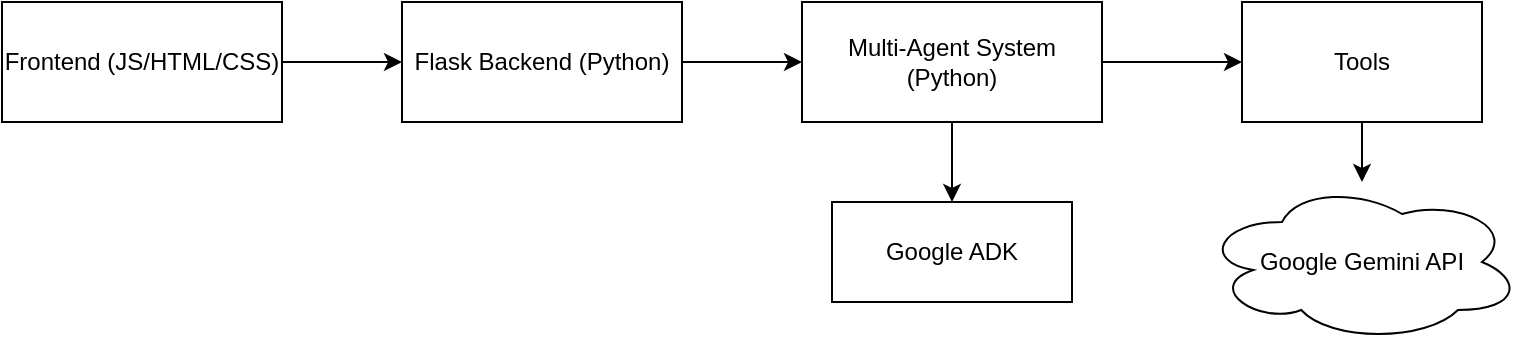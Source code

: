 <mxfile>
    <diagram id="mXjoCSaGoRZ4jrum1opX" name="Page-1">
        <mxGraphModel dx="618" dy="829" grid="1" gridSize="10" guides="1" tooltips="1" connect="1" arrows="1" fold="1" page="1" pageScale="1" pageWidth="850" pageHeight="1100" math="0" shadow="0">
            <root>
                <mxCell id="0"/>
                <mxCell id="1" parent="0"/>
                <mxCell id="2" value="Frontend (JS/HTML/CSS)" style="shape=rectangle;whiteSpace=wrap;html=1;" parent="1" vertex="1">
                    <mxGeometry x="40" y="200" width="140" height="60" as="geometry"/>
                </mxCell>
                <mxCell id="3" value="Flask Backend (Python)" style="shape=rectangle;whiteSpace=wrap;html=1;" parent="1" vertex="1">
                    <mxGeometry x="240" y="200" width="140" height="60" as="geometry"/>
                </mxCell>
                <mxCell id="4" value="Multi-Agent System (Python)" style="shape=rectangle;whiteSpace=wrap;html=1;" parent="1" vertex="1">
                    <mxGeometry x="440" y="200" width="150" height="60" as="geometry"/>
                </mxCell>
                <mxCell id="5" value="Google ADK" style="shape=rectangle;whiteSpace=wrap;html=1;" parent="1" vertex="1">
                    <mxGeometry x="455" y="300" width="120" height="50" as="geometry"/>
                </mxCell>
                <mxCell id="6" value="Google Gemini API" style="shape=cloud;whiteSpace=wrap;html=1;" parent="1" vertex="1">
                    <mxGeometry x="640" y="290" width="160" height="80" as="geometry"/>
                </mxCell>
                <mxCell id="7" value="Tools" style="shape=rectangle;whiteSpace=wrap;html=1;" parent="1" vertex="1">
                    <mxGeometry x="660" y="200" width="120" height="60" as="geometry"/>
                </mxCell>
                <mxCell id="8" value="" style="endArrow=classic;html=1;exitTo=" parent="1" source="2" target="3" edge="1">
                    <mxGeometry width="50" height="50" relative="1" as="geometry">
                        <mxPoint x="330" y="229" as="sourcePoint"/>
                        <mxPoint x="380" y="179" as="targetPoint"/>
                    </mxGeometry>
                </mxCell>
                <mxCell id="9" value="API Requests" style="edgeLabel;html=1;align=center;verticalAlign=middle;" parent="8" visible="yes" connectable="0">
                    <mxGeometry x="-0.103" y="3" relative="1" as="geometry">
                        <mxPoint x="12" y="-7" as="offset"/>
                    </mxGeometry>
                </mxCell>
                <mxCell id="10" value="" style="endArrow=classic;html=1;exitTo=" parent="1" source="3" target="4" edge="1">
                    <mxGeometry width="50" height="50" relative="1" as="geometry">
                        <mxPoint x="580" y="229" as="sourcePoint"/>
                        <mxPoint x="630" y="179" as="targetPoint"/>
                    </mxGeometry>
                </mxCell>
                <mxCell id="11" value="Orchestration" style="edgeLabel;html=1;align=center;verticalAlign=middle;" parent="10" visible="yes" connectable="0">
                    <mxGeometry x="-0.103" y="3" relative="1" as="geometry">
                        <mxPoint x="12" y="-7" as="offset"/>
                    </mxGeometry>
                </mxCell>
                <mxCell id="12" value="" style="endArrow=classic;html=1;exitTo=" parent="1" source="4" target="5" edge="1">
                    <mxGeometry width="50" height="50" relative="1" as="geometry">
                        <mxPoint x="510" y="260" as="sourcePoint"/>
                        <mxPoint x="560" y="210" as="targetPoint"/>
                    </mxGeometry>
                </mxCell>
                <mxCell id="13" value="Utilizes" style="edgeLabel;html=1;align=center;verticalAlign=middle;" parent="12" visible="yes" connectable="0">
                    <mxGeometry x="-0.103" y="3" relative="1" as="geometry">
                        <mxPoint x="12" y="-7" as="offset"/>
                    </mxGeometry>
                </mxCell>
                <mxCell id="14" value="" style="endArrow=classic;html=1;exitTo=" parent="1" source="4" target="7" edge="1">
                    <mxGeometry width="50" height="50" relative="1" as="geometry">
                        <mxPoint x="740" y="220" as="sourcePoint"/>
                        <mxPoint x="790" y="170" as="targetPoint"/>
                    </mxGeometry>
                </mxCell>
                <mxCell id="15" value="Uses Tools" style="edgeLabel;html=1;align=center;verticalAlign=middle;" parent="14" visible="yes" connectable="0">
                    <mxGeometry x="-0.103" y="3" relative="1" as="geometry">
                        <mxPoint x="12" y="-7" as="offset"/>
                    </mxGeometry>
                </mxCell>
                <mxCell id="16" value="" style="endArrow=classic;html=1;exitTo=" parent="1" source="7" target="6" edge="1">
                    <mxGeometry width="50" height="50" relative="1" as="geometry">
                        <mxPoint x="720" y="260" as="sourcePoint"/>
                        <mxPoint x="770" y="210" as="targetPoint"/>
                    </mxGeometry>
                </mxCell>
                <mxCell id="17" value="Interacts with" style="edgeLabel;html=1;align=center;verticalAlign=middle;" parent="16" visible="yes" connectable="0">
                    <mxGeometry x="-0.103" y="3" relative="1" as="geometry">
                        <mxPoint x="12" y="-7" as="offset"/>
                    </mxGeometry>
                </mxCell>
            </root>
        </mxGraphModel>
    </diagram>
</mxfile>